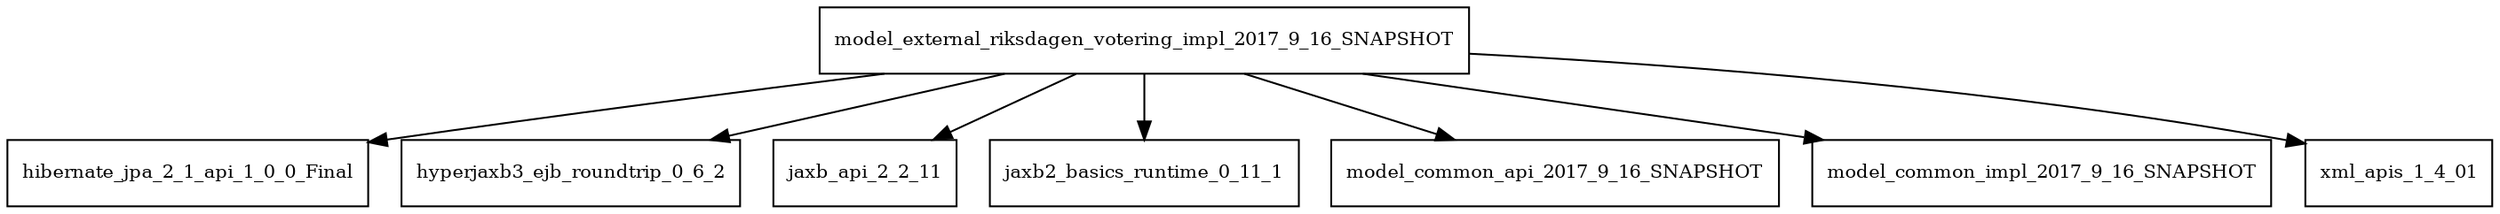 digraph model_external_riksdagen_votering_impl_2017_9_16_SNAPSHOT_dependencies {
  node [shape = box, fontsize=10.0];
  model_external_riksdagen_votering_impl_2017_9_16_SNAPSHOT -> hibernate_jpa_2_1_api_1_0_0_Final;
  model_external_riksdagen_votering_impl_2017_9_16_SNAPSHOT -> hyperjaxb3_ejb_roundtrip_0_6_2;
  model_external_riksdagen_votering_impl_2017_9_16_SNAPSHOT -> jaxb_api_2_2_11;
  model_external_riksdagen_votering_impl_2017_9_16_SNAPSHOT -> jaxb2_basics_runtime_0_11_1;
  model_external_riksdagen_votering_impl_2017_9_16_SNAPSHOT -> model_common_api_2017_9_16_SNAPSHOT;
  model_external_riksdagen_votering_impl_2017_9_16_SNAPSHOT -> model_common_impl_2017_9_16_SNAPSHOT;
  model_external_riksdagen_votering_impl_2017_9_16_SNAPSHOT -> xml_apis_1_4_01;
}
